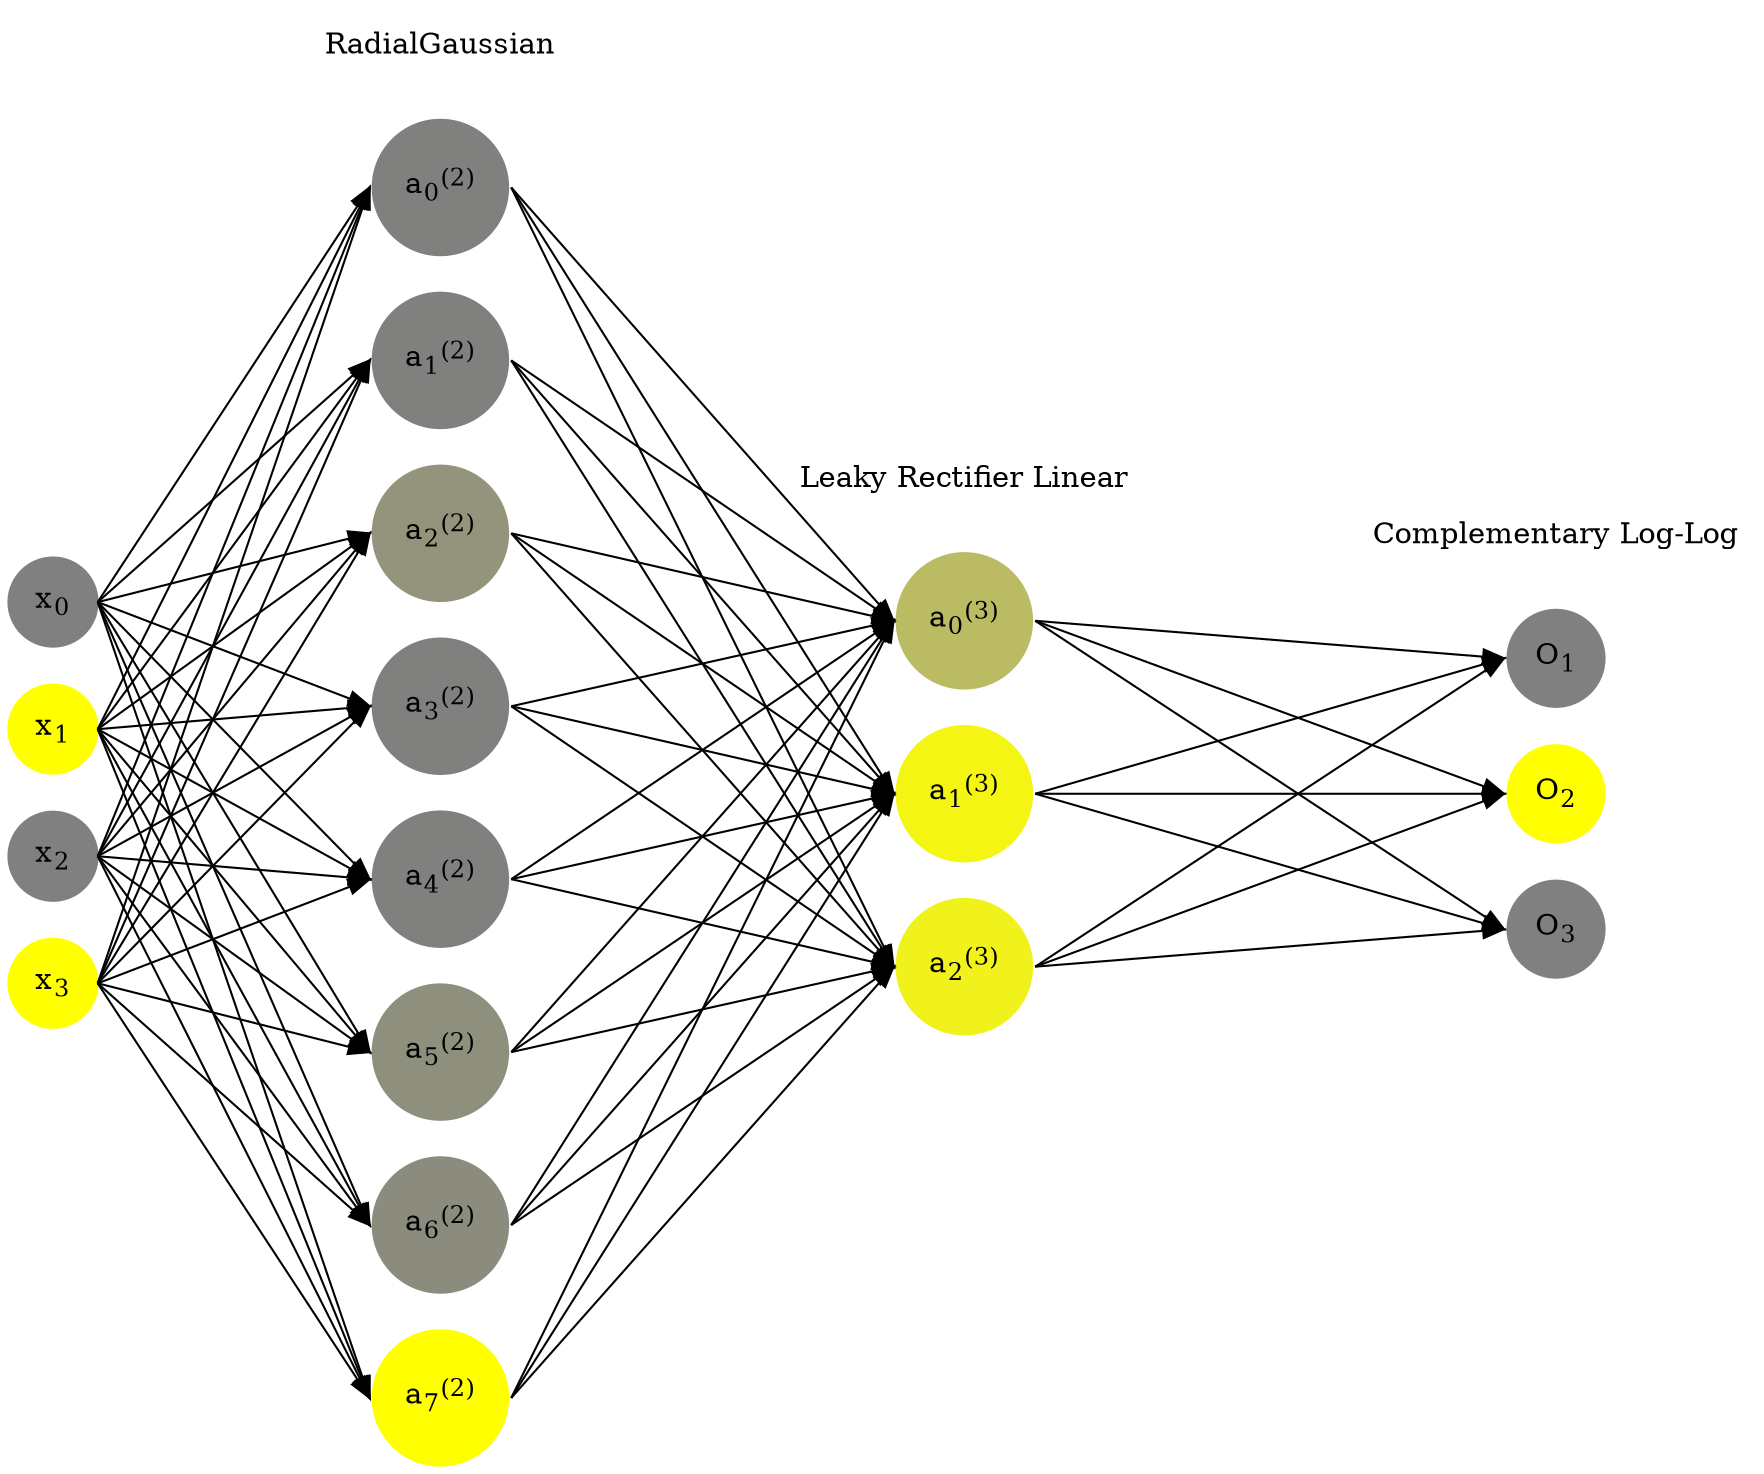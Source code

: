 digraph G {
	rankdir = LR;
	splines=false;
	edge[style=invis];
	ranksep= 1.4;
	{
	node [shape=circle, color="0.1667, 0.0, 0.5", style=filled, fillcolor="0.1667, 0.0, 0.5"];
	x0 [label=<x<sub>0</sub>>];
	}
	{
	node [shape=circle, color="0.1667, 1.0, 1.0", style=filled, fillcolor="0.1667, 1.0, 1.0"];
	x1 [label=<x<sub>1</sub>>];
	}
	{
	node [shape=circle, color="0.1667, 0.0, 0.5", style=filled, fillcolor="0.1667, 0.0, 0.5"];
	x2 [label=<x<sub>2</sub>>];
	}
	{
	node [shape=circle, color="0.1667, 1.0, 1.0", style=filled, fillcolor="0.1667, 1.0, 1.0"];
	x3 [label=<x<sub>3</sub>>];
	}
	{
	node [shape=circle, color="0.1667, 0.003425, 0.501713", style=filled, fillcolor="0.1667, 0.003425, 0.501713"];
	a02 [label=<a<sub>0</sub><sup>(2)</sup>>];
	}
	{
	node [shape=circle, color="0.1667, 0.001326, 0.500663", style=filled, fillcolor="0.1667, 0.001326, 0.500663"];
	a12 [label=<a<sub>1</sub><sup>(2)</sup>>];
	}
	{
	node [shape=circle, color="0.1667, 0.161745, 0.580873", style=filled, fillcolor="0.1667, 0.161745, 0.580873"];
	a22 [label=<a<sub>2</sub><sup>(2)</sup>>];
	}
	{
	node [shape=circle, color="0.1667, 0.000587, 0.500293", style=filled, fillcolor="0.1667, 0.000587, 0.500293"];
	a32 [label=<a<sub>3</sub><sup>(2)</sup>>];
	}
	{
	node [shape=circle, color="0.1667, 0.001949, 0.500975", style=filled, fillcolor="0.1667, 0.001949, 0.500975"];
	a42 [label=<a<sub>4</sub><sup>(2)</sup>>];
	}
	{
	node [shape=circle, color="0.1667, 0.123362, 0.561681", style=filled, fillcolor="0.1667, 0.123362, 0.561681"];
	a52 [label=<a<sub>5</sub><sup>(2)</sup>>];
	}
	{
	node [shape=circle, color="0.1667, 0.095843, 0.547921", style=filled, fillcolor="0.1667, 0.095843, 0.547921"];
	a62 [label=<a<sub>6</sub><sup>(2)</sup>>];
	}
	{
	node [shape=circle, color="0.1667, 1.000000, 1.000000", style=filled, fillcolor="0.1667, 1.000000, 1.000000"];
	a72 [label=<a<sub>7</sub><sup>(2)</sup>>];
	}
	{
	node [shape=circle, color="0.1667, 0.463933, 0.731966", style=filled, fillcolor="0.1667, 0.463933, 0.731966"];
	a03 [label=<a<sub>0</sub><sup>(3)</sup>>];
	}
	{
	node [shape=circle, color="0.1667, 0.916976, 0.958488", style=filled, fillcolor="0.1667, 0.916976, 0.958488"];
	a13 [label=<a<sub>1</sub><sup>(3)</sup>>];
	}
	{
	node [shape=circle, color="0.1667, 0.887281, 0.943640", style=filled, fillcolor="0.1667, 0.887281, 0.943640"];
	a23 [label=<a<sub>2</sub><sup>(3)</sup>>];
	}
	{
	node [shape=circle, color="0.1667, 0.0, 0.5", style=filled, fillcolor="0.1667, 0.0, 0.5"];
	O1 [label=<O<sub>1</sub>>];
	}
	{
	node [shape=circle, color="0.1667, 1.0, 1.0", style=filled, fillcolor="0.1667, 1.0, 1.0"];
	O2 [label=<O<sub>2</sub>>];
	}
	{
	node [shape=circle, color="0.1667, 0.0, 0.5", style=filled, fillcolor="0.1667, 0.0, 0.5"];
	O3 [label=<O<sub>3</sub>>];
	}
	{
	rank=same;
	x0->x1->x2->x3;
	}
	{
	rank=same;
	a02->a12->a22->a32->a42->a52->a62->a72;
	}
	{
	rank=same;
	a03->a13->a23;
	}
	{
	rank=same;
	O1->O2->O3;
	}
	l1 [shape=plaintext,label="RadialGaussian"];
	l1->a02;
	{rank=same; l1;a02};
	l2 [shape=plaintext,label="Leaky Rectifier Linear"];
	l2->a03;
	{rank=same; l2;a03};
	l3 [shape=plaintext,label="Complementary Log-Log"];
	l3->O1;
	{rank=same; l3;O1};
edge[style=solid, tailport=e, headport=w];
	{x0;x1;x2;x3} -> {a02;a12;a22;a32;a42;a52;a62;a72};
	{a02;a12;a22;a32;a42;a52;a62;a72} -> {a03;a13;a23};
	{a03;a13;a23} -> {O1,O2,O3};
}